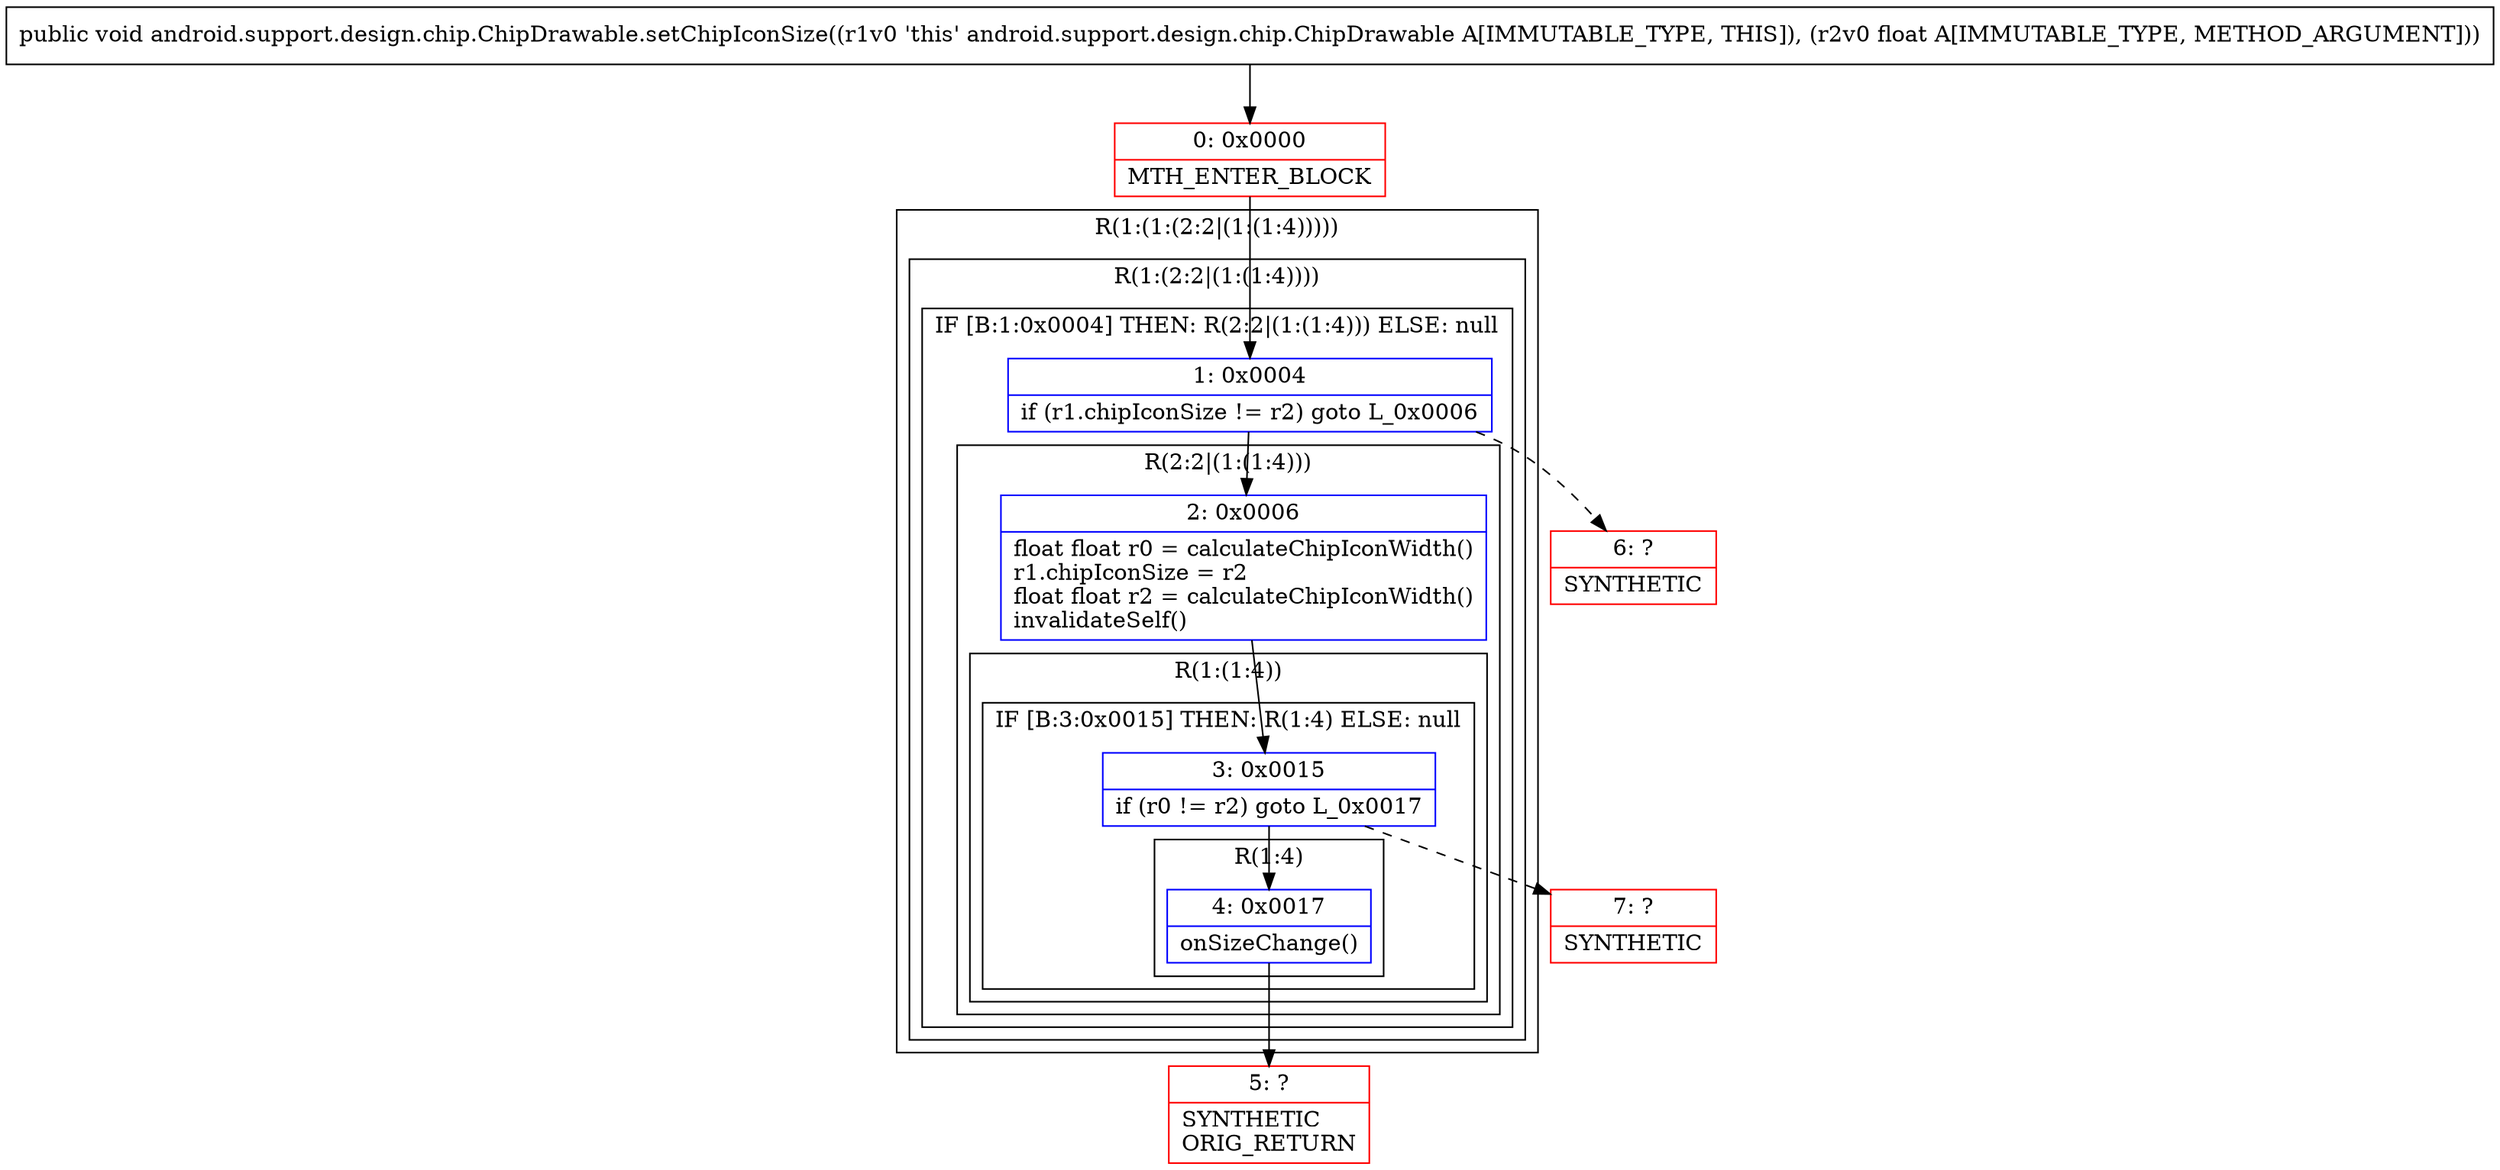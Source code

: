 digraph "CFG forandroid.support.design.chip.ChipDrawable.setChipIconSize(F)V" {
subgraph cluster_Region_836361611 {
label = "R(1:(1:(2:2|(1:(1:4)))))";
node [shape=record,color=blue];
subgraph cluster_Region_1457652584 {
label = "R(1:(2:2|(1:(1:4))))";
node [shape=record,color=blue];
subgraph cluster_IfRegion_822799557 {
label = "IF [B:1:0x0004] THEN: R(2:2|(1:(1:4))) ELSE: null";
node [shape=record,color=blue];
Node_1 [shape=record,label="{1\:\ 0x0004|if (r1.chipIconSize != r2) goto L_0x0006\l}"];
subgraph cluster_Region_1406738585 {
label = "R(2:2|(1:(1:4)))";
node [shape=record,color=blue];
Node_2 [shape=record,label="{2\:\ 0x0006|float float r0 = calculateChipIconWidth()\lr1.chipIconSize = r2\lfloat float r2 = calculateChipIconWidth()\linvalidateSelf()\l}"];
subgraph cluster_Region_1291005476 {
label = "R(1:(1:4))";
node [shape=record,color=blue];
subgraph cluster_IfRegion_2008694998 {
label = "IF [B:3:0x0015] THEN: R(1:4) ELSE: null";
node [shape=record,color=blue];
Node_3 [shape=record,label="{3\:\ 0x0015|if (r0 != r2) goto L_0x0017\l}"];
subgraph cluster_Region_867796916 {
label = "R(1:4)";
node [shape=record,color=blue];
Node_4 [shape=record,label="{4\:\ 0x0017|onSizeChange()\l}"];
}
}
}
}
}
}
}
Node_0 [shape=record,color=red,label="{0\:\ 0x0000|MTH_ENTER_BLOCK\l}"];
Node_5 [shape=record,color=red,label="{5\:\ ?|SYNTHETIC\lORIG_RETURN\l}"];
Node_6 [shape=record,color=red,label="{6\:\ ?|SYNTHETIC\l}"];
Node_7 [shape=record,color=red,label="{7\:\ ?|SYNTHETIC\l}"];
MethodNode[shape=record,label="{public void android.support.design.chip.ChipDrawable.setChipIconSize((r1v0 'this' android.support.design.chip.ChipDrawable A[IMMUTABLE_TYPE, THIS]), (r2v0 float A[IMMUTABLE_TYPE, METHOD_ARGUMENT])) }"];
MethodNode -> Node_0;
Node_1 -> Node_2;
Node_1 -> Node_6[style=dashed];
Node_2 -> Node_3;
Node_3 -> Node_4;
Node_3 -> Node_7[style=dashed];
Node_4 -> Node_5;
Node_0 -> Node_1;
}

